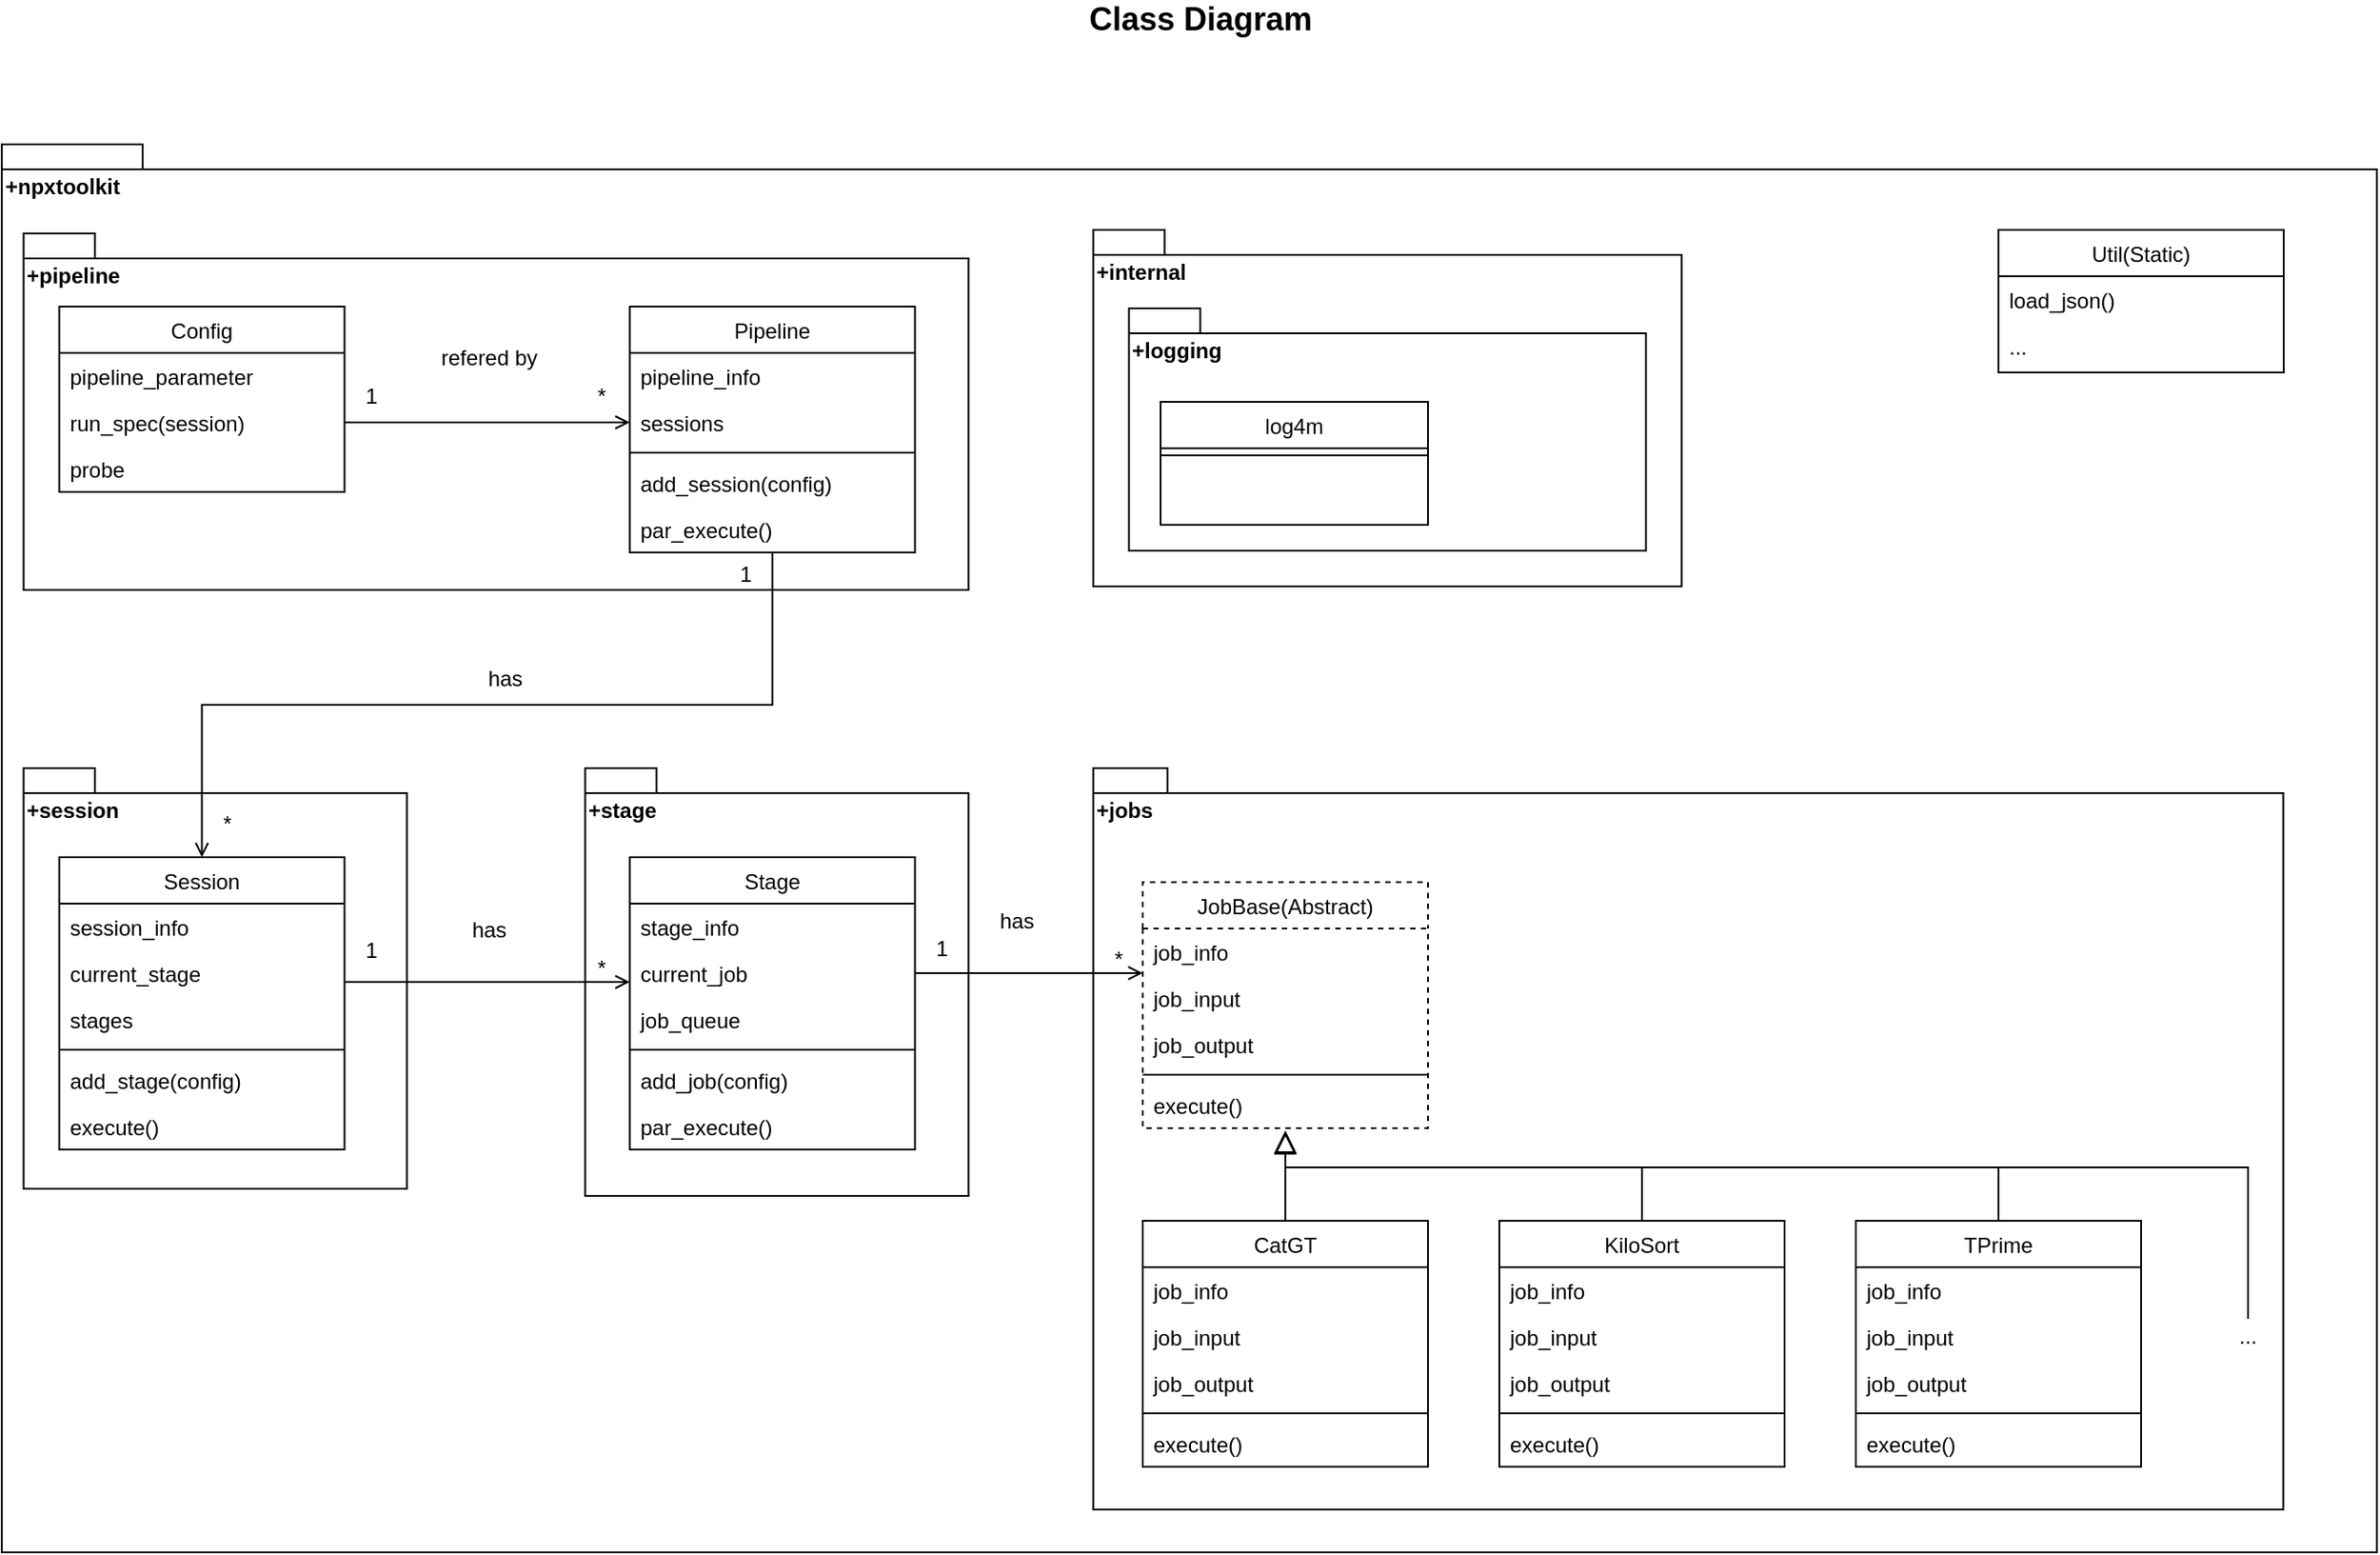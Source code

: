 <mxfile version="15.2.9" type="device"><diagram id="C5RBs43oDa-KdzZeNtuy" name="Page-1"><mxGraphModel dx="4115" dy="1154" grid="1" gridSize="10" guides="1" tooltips="1" connect="1" arrows="1" fold="1" page="1" pageScale="1" pageWidth="1169" pageHeight="827" math="0" shadow="0"><root><mxCell id="WIyWlLk6GJQsqaUBKTNV-0"/><mxCell id="WIyWlLk6GJQsqaUBKTNV-1" parent="WIyWlLk6GJQsqaUBKTNV-0"/><mxCell id="HkX5OqELua6553qJms5l-85" value="+npxtoolkit&lt;span style=&quot;color: rgba(0 , 0 , 0 , 0) ; font-family: monospace ; font-size: 0px ; font-weight: 400&quot;&gt;%3CmxGraphModel%3E%3Croot%3E%3CmxCell%20id%3D%220%22%2F%3E%3CmxCell%20id%3D%221%22%20parent%3D%220%22%2F%3E%3CmxCell%20id%3D%222%22%20value%3D%22%2Bpipeline%22%20style%3D%22shape%3Dfolder%3BfontStyle%3D1%3BspacingTop%3D10%3BtabWidth%3D40%3BtabHeight%3D14%3BtabPosition%3Dleft%3Bhtml%3D1%3BverticalAlign%3Dtop%3Balign%3Dleft%3B%22%20vertex%3D%221%22%20parent%3D%221%22%3E%3CmxGeometry%20x%3D%22-10%22%20y%3D%22-20%22%20width%3D%22250%22%20height%3D%22430%22%20as%3D%22geometry%22%2F%3E%3C%2FmxCell%3E%3C%2Froot%3E%3C%2FmxGraphMode&lt;/span&gt;" style="shape=folder;fontStyle=1;spacingTop=10;tabWidth=40;tabHeight=14;tabPosition=left;html=1;verticalAlign=top;align=left;" parent="WIyWlLk6GJQsqaUBKTNV-1" vertex="1"><mxGeometry x="-1150" y="90" width="1332.25" height="790" as="geometry"/></mxCell><mxCell id="gD0DMVMEmu4CW5XgSncK-82" value="+session&lt;span style=&quot;color: rgba(0 , 0 , 0 , 0) ; font-family: monospace ; font-size: 0px ; font-weight: 400&quot;&gt;%3CmxGraphModel%3E%3Croot%3E%3CmxCell%20id%3D%220%22%2F%3E%3CmxCell%20id%3D%221%22%20parent%3D%220%22%2F%3E%3CmxCell%20id%3D%222%22%20value%3D%22%2Bpipeline%22%20style%3D%22shape%3Dfolder%3BfontStyle%3D1%3BspacingTop%3D10%3BtabWidth%3D40%3BtabHeight%3D14%3BtabPosition%3Dleft%3Bhtml%3D1%3BverticalAlign%3Dtop%3Balign%3Dleft%3B%22%20vertex%3D%221%22%20parent%3D%221%22%3E%3CmxGeometry%20x%3D%22-10%22%20y%3D%22-20%22%20width%3D%22250%22%20height%3D%22430%22%20as%3D%22geometry%22%2F%3E%3C%2FmxCell%3E%3C%2Froot%3E%3C%2FmxGraphModel&lt;/span&gt;" style="shape=folder;fontStyle=1;spacingTop=10;tabWidth=40;tabHeight=14;tabPosition=left;html=1;verticalAlign=top;align=left;" vertex="1" parent="WIyWlLk6GJQsqaUBKTNV-1"><mxGeometry x="-1137.75" y="440" width="215" height="236" as="geometry"/></mxCell><mxCell id="HkX5OqELua6553qJms5l-83" value="+stage&lt;span style=&quot;color: rgba(0 , 0 , 0 , 0) ; font-family: monospace ; font-size: 0px ; font-weight: 400&quot;&gt;%3CmxGraphModel%3E%3Croot%3E%3CmxCell%20id%3D%220%22%2F%3E%3CmxCell%20id%3D%221%22%20parent%3D%220%22%2F%3E%3CmxCell%20id%3D%222%22%20value%3D%22%2Bpipeline%22%20style%3D%22shape%3Dfolder%3BfontStyle%3D1%3BspacingTop%3D10%3BtabWidth%3D40%3BtabHeight%3D14%3BtabPosition%3Dleft%3Bhtml%3D1%3BverticalAlign%3Dtop%3Balign%3Dleft%3B%22%20vertex%3D%221%22%20parent%3D%221%22%3E%3CmxGeometry%20x%3D%22-10%22%20y%3D%22-20%22%20width%3D%22250%22%20height%3D%22430%22%20as%3D%22geometry%22%2F%3E%3C%2FmxCell%3E%3C%2Froot%3E%3C%2FmxGraphModel%3E&lt;/span&gt;" style="shape=folder;fontStyle=1;spacingTop=10;tabWidth=40;tabHeight=14;tabPosition=left;html=1;verticalAlign=top;align=left;" parent="WIyWlLk6GJQsqaUBKTNV-1" vertex="1"><mxGeometry x="-822.75" y="440" width="215" height="240" as="geometry"/></mxCell><mxCell id="HkX5OqELua6553qJms5l-82" value="+pipeline" style="shape=folder;fontStyle=1;spacingTop=10;tabWidth=40;tabHeight=14;tabPosition=left;html=1;verticalAlign=top;align=left;" parent="WIyWlLk6GJQsqaUBKTNV-1" vertex="1"><mxGeometry x="-1137.75" y="140" width="530" height="200" as="geometry"/></mxCell><mxCell id="HkX5OqELua6553qJms5l-76" value="Util(Static)" style="swimlane;fontStyle=0;align=center;verticalAlign=top;childLayout=stackLayout;horizontal=1;startSize=26;horizontalStack=0;resizeParent=1;resizeLast=0;collapsible=1;marginBottom=0;rounded=0;shadow=0;strokeWidth=1;" parent="WIyWlLk6GJQsqaUBKTNV-1" vertex="1"><mxGeometry x="-30" y="138" width="160" height="80" as="geometry"><mxRectangle x="550" y="140" width="160" height="26" as="alternateBounds"/></mxGeometry></mxCell><mxCell id="HkX5OqELua6553qJms5l-77" value="load_json()" style="text;align=left;verticalAlign=top;spacingLeft=4;spacingRight=4;overflow=hidden;rotatable=0;points=[[0,0.5],[1,0.5]];portConstraint=eastwest;rounded=0;shadow=0;html=0;" parent="HkX5OqELua6553qJms5l-76" vertex="1"><mxGeometry y="26" width="160" height="26" as="geometry"/></mxCell><mxCell id="HkX5OqELua6553qJms5l-78" value="..." style="text;align=left;verticalAlign=top;spacingLeft=4;spacingRight=4;overflow=hidden;rotatable=0;points=[[0,0.5],[1,0.5]];portConstraint=eastwest;rounded=0;shadow=0;html=0;" parent="HkX5OqELua6553qJms5l-76" vertex="1"><mxGeometry y="52" width="160" height="26" as="geometry"/></mxCell><mxCell id="HkX5OqELua6553qJms5l-86" value="Class Diagram" style="text;html=1;strokeColor=none;fillColor=none;align=center;verticalAlign=middle;whiteSpace=wrap;rounded=0;fontStyle=1;fontSize=18;" parent="WIyWlLk6GJQsqaUBKTNV-1" vertex="1"><mxGeometry x="-680" y="10" width="405" height="20" as="geometry"/></mxCell><mxCell id="gD0DMVMEmu4CW5XgSncK-83" value="Config" style="swimlane;fontStyle=0;align=center;verticalAlign=top;childLayout=stackLayout;horizontal=1;startSize=26;horizontalStack=0;resizeParent=1;resizeLast=0;collapsible=1;marginBottom=0;rounded=0;shadow=0;strokeWidth=1;" vertex="1" parent="WIyWlLk6GJQsqaUBKTNV-1"><mxGeometry x="-1117.75" y="181" width="160" height="104" as="geometry"><mxRectangle x="550" y="140" width="160" height="26" as="alternateBounds"/></mxGeometry></mxCell><mxCell id="gD0DMVMEmu4CW5XgSncK-84" value="pipeline_parameter" style="text;align=left;verticalAlign=top;spacingLeft=4;spacingRight=4;overflow=hidden;rotatable=0;points=[[0,0.5],[1,0.5]];portConstraint=eastwest;rounded=0;shadow=0;html=0;" vertex="1" parent="gD0DMVMEmu4CW5XgSncK-83"><mxGeometry y="26" width="160" height="26" as="geometry"/></mxCell><mxCell id="gD0DMVMEmu4CW5XgSncK-85" value="run_spec(session)" style="text;align=left;verticalAlign=top;spacingLeft=4;spacingRight=4;overflow=hidden;rotatable=0;points=[[0,0.5],[1,0.5]];portConstraint=eastwest;rounded=0;shadow=0;html=0;" vertex="1" parent="gD0DMVMEmu4CW5XgSncK-83"><mxGeometry y="52" width="160" height="26" as="geometry"/></mxCell><mxCell id="gD0DMVMEmu4CW5XgSncK-86" value="probe" style="text;align=left;verticalAlign=top;spacingLeft=4;spacingRight=4;overflow=hidden;rotatable=0;points=[[0,0.5],[1,0.5]];portConstraint=eastwest;rounded=0;shadow=0;html=0;" vertex="1" parent="gD0DMVMEmu4CW5XgSncK-83"><mxGeometry y="78" width="160" height="26" as="geometry"/></mxCell><mxCell id="gD0DMVMEmu4CW5XgSncK-87" value="Pipeline" style="swimlane;fontStyle=0;align=center;verticalAlign=top;childLayout=stackLayout;horizontal=1;startSize=26;horizontalStack=0;resizeParent=1;resizeLast=0;collapsible=1;marginBottom=0;rounded=0;shadow=0;strokeWidth=1;" vertex="1" parent="WIyWlLk6GJQsqaUBKTNV-1"><mxGeometry x="-797.75" y="181.0" width="160" height="138" as="geometry"><mxRectangle x="550" y="140" width="160" height="26" as="alternateBounds"/></mxGeometry></mxCell><mxCell id="gD0DMVMEmu4CW5XgSncK-88" value="pipeline_info" style="text;align=left;verticalAlign=top;spacingLeft=4;spacingRight=4;overflow=hidden;rotatable=0;points=[[0,0.5],[1,0.5]];portConstraint=eastwest;rounded=0;shadow=0;html=0;" vertex="1" parent="gD0DMVMEmu4CW5XgSncK-87"><mxGeometry y="26" width="160" height="26" as="geometry"/></mxCell><mxCell id="gD0DMVMEmu4CW5XgSncK-89" value="sessions" style="text;align=left;verticalAlign=top;spacingLeft=4;spacingRight=4;overflow=hidden;rotatable=0;points=[[0,0.5],[1,0.5]];portConstraint=eastwest;rounded=0;shadow=0;html=0;" vertex="1" parent="gD0DMVMEmu4CW5XgSncK-87"><mxGeometry y="52" width="160" height="26" as="geometry"/></mxCell><mxCell id="gD0DMVMEmu4CW5XgSncK-90" value="" style="line;html=1;strokeWidth=1;align=left;verticalAlign=middle;spacingTop=-1;spacingLeft=3;spacingRight=3;rotatable=0;labelPosition=right;points=[];portConstraint=eastwest;" vertex="1" parent="gD0DMVMEmu4CW5XgSncK-87"><mxGeometry y="78" width="160" height="8" as="geometry"/></mxCell><mxCell id="gD0DMVMEmu4CW5XgSncK-91" value="add_session(config)" style="text;align=left;verticalAlign=top;spacingLeft=4;spacingRight=4;overflow=hidden;rotatable=0;points=[[0,0.5],[1,0.5]];portConstraint=eastwest;" vertex="1" parent="gD0DMVMEmu4CW5XgSncK-87"><mxGeometry y="86" width="160" height="26" as="geometry"/></mxCell><mxCell id="gD0DMVMEmu4CW5XgSncK-92" value="par_execute()" style="text;align=left;verticalAlign=top;spacingLeft=4;spacingRight=4;overflow=hidden;rotatable=0;points=[[0,0.5],[1,0.5]];portConstraint=eastwest;" vertex="1" parent="gD0DMVMEmu4CW5XgSncK-87"><mxGeometry y="112" width="160" height="26" as="geometry"/></mxCell><mxCell id="gD0DMVMEmu4CW5XgSncK-93" value="Session" style="swimlane;fontStyle=0;align=center;verticalAlign=top;childLayout=stackLayout;horizontal=1;startSize=26;horizontalStack=0;resizeParent=1;resizeLast=0;collapsible=1;marginBottom=0;rounded=0;shadow=0;strokeWidth=1;" vertex="1" parent="WIyWlLk6GJQsqaUBKTNV-1"><mxGeometry x="-1117.75" y="490" width="160" height="164" as="geometry"><mxRectangle x="550" y="140" width="160" height="26" as="alternateBounds"/></mxGeometry></mxCell><mxCell id="gD0DMVMEmu4CW5XgSncK-94" value="session_info" style="text;align=left;verticalAlign=top;spacingLeft=4;spacingRight=4;overflow=hidden;rotatable=0;points=[[0,0.5],[1,0.5]];portConstraint=eastwest;rounded=0;shadow=0;html=0;" vertex="1" parent="gD0DMVMEmu4CW5XgSncK-93"><mxGeometry y="26" width="160" height="26" as="geometry"/></mxCell><mxCell id="gD0DMVMEmu4CW5XgSncK-95" value="current_stage" style="text;align=left;verticalAlign=top;spacingLeft=4;spacingRight=4;overflow=hidden;rotatable=0;points=[[0,0.5],[1,0.5]];portConstraint=eastwest;rounded=0;shadow=0;html=0;" vertex="1" parent="gD0DMVMEmu4CW5XgSncK-93"><mxGeometry y="52" width="160" height="26" as="geometry"/></mxCell><mxCell id="gD0DMVMEmu4CW5XgSncK-96" value="stages" style="text;align=left;verticalAlign=top;spacingLeft=4;spacingRight=4;overflow=hidden;rotatable=0;points=[[0,0.5],[1,0.5]];portConstraint=eastwest;rounded=0;shadow=0;html=0;" vertex="1" parent="gD0DMVMEmu4CW5XgSncK-93"><mxGeometry y="78" width="160" height="26" as="geometry"/></mxCell><mxCell id="gD0DMVMEmu4CW5XgSncK-97" value="" style="line;html=1;strokeWidth=1;align=left;verticalAlign=middle;spacingTop=-1;spacingLeft=3;spacingRight=3;rotatable=0;labelPosition=right;points=[];portConstraint=eastwest;" vertex="1" parent="gD0DMVMEmu4CW5XgSncK-93"><mxGeometry y="104" width="160" height="8" as="geometry"/></mxCell><mxCell id="gD0DMVMEmu4CW5XgSncK-98" value="add_stage(config)" style="text;align=left;verticalAlign=top;spacingLeft=4;spacingRight=4;overflow=hidden;rotatable=0;points=[[0,0.5],[1,0.5]];portConstraint=eastwest;" vertex="1" parent="gD0DMVMEmu4CW5XgSncK-93"><mxGeometry y="112" width="160" height="26" as="geometry"/></mxCell><mxCell id="gD0DMVMEmu4CW5XgSncK-99" value="execute()" style="text;align=left;verticalAlign=top;spacingLeft=4;spacingRight=4;overflow=hidden;rotatable=0;points=[[0,0.5],[1,0.5]];portConstraint=eastwest;" vertex="1" parent="gD0DMVMEmu4CW5XgSncK-93"><mxGeometry y="138" width="160" height="26" as="geometry"/></mxCell><mxCell id="gD0DMVMEmu4CW5XgSncK-100" value="Stage" style="swimlane;fontStyle=0;align=center;verticalAlign=top;childLayout=stackLayout;horizontal=1;startSize=26;horizontalStack=0;resizeParent=1;resizeLast=0;collapsible=1;marginBottom=0;rounded=0;shadow=0;strokeWidth=1;" vertex="1" parent="WIyWlLk6GJQsqaUBKTNV-1"><mxGeometry x="-797.75" y="490" width="160" height="164" as="geometry"><mxRectangle x="550" y="140" width="160" height="26" as="alternateBounds"/></mxGeometry></mxCell><mxCell id="gD0DMVMEmu4CW5XgSncK-101" value="stage_info" style="text;align=left;verticalAlign=top;spacingLeft=4;spacingRight=4;overflow=hidden;rotatable=0;points=[[0,0.5],[1,0.5]];portConstraint=eastwest;rounded=0;shadow=0;html=0;" vertex="1" parent="gD0DMVMEmu4CW5XgSncK-100"><mxGeometry y="26" width="160" height="26" as="geometry"/></mxCell><mxCell id="gD0DMVMEmu4CW5XgSncK-102" value="current_job" style="text;align=left;verticalAlign=top;spacingLeft=4;spacingRight=4;overflow=hidden;rotatable=0;points=[[0,0.5],[1,0.5]];portConstraint=eastwest;rounded=0;shadow=0;html=0;" vertex="1" parent="gD0DMVMEmu4CW5XgSncK-100"><mxGeometry y="52" width="160" height="26" as="geometry"/></mxCell><mxCell id="gD0DMVMEmu4CW5XgSncK-103" value="job_queue" style="text;align=left;verticalAlign=top;spacingLeft=4;spacingRight=4;overflow=hidden;rotatable=0;points=[[0,0.5],[1,0.5]];portConstraint=eastwest;rounded=0;shadow=0;html=0;" vertex="1" parent="gD0DMVMEmu4CW5XgSncK-100"><mxGeometry y="78" width="160" height="26" as="geometry"/></mxCell><mxCell id="gD0DMVMEmu4CW5XgSncK-104" value="" style="line;html=1;strokeWidth=1;align=left;verticalAlign=middle;spacingTop=-1;spacingLeft=3;spacingRight=3;rotatable=0;labelPosition=right;points=[];portConstraint=eastwest;" vertex="1" parent="gD0DMVMEmu4CW5XgSncK-100"><mxGeometry y="104" width="160" height="8" as="geometry"/></mxCell><mxCell id="gD0DMVMEmu4CW5XgSncK-105" value="add_job(config)" style="text;align=left;verticalAlign=top;spacingLeft=4;spacingRight=4;overflow=hidden;rotatable=0;points=[[0,0.5],[1,0.5]];portConstraint=eastwest;" vertex="1" parent="gD0DMVMEmu4CW5XgSncK-100"><mxGeometry y="112" width="160" height="26" as="geometry"/></mxCell><mxCell id="gD0DMVMEmu4CW5XgSncK-106" value="par_execute()" style="text;align=left;verticalAlign=top;spacingLeft=4;spacingRight=4;overflow=hidden;rotatable=0;points=[[0,0.5],[1,0.5]];portConstraint=eastwest;" vertex="1" parent="gD0DMVMEmu4CW5XgSncK-100"><mxGeometry y="138" width="160" height="26" as="geometry"/></mxCell><mxCell id="gD0DMVMEmu4CW5XgSncK-107" value="" style="endArrow=open;shadow=0;strokeWidth=1;rounded=0;endFill=1;edgeStyle=elbowEdgeStyle;elbow=vertical;entryX=0;entryY=0.5;entryDx=0;entryDy=0;exitX=1;exitY=0.5;exitDx=0;exitDy=0;" edge="1" parent="WIyWlLk6GJQsqaUBKTNV-1" source="gD0DMVMEmu4CW5XgSncK-85" target="gD0DMVMEmu4CW5XgSncK-89"><mxGeometry x="0.5" y="41" relative="1" as="geometry"><mxPoint x="42.25" y="261.35" as="sourcePoint"/><mxPoint x="42.25" y="337.35" as="targetPoint"/><mxPoint x="-40" y="32" as="offset"/><Array as="points"/></mxGeometry></mxCell><mxCell id="gD0DMVMEmu4CW5XgSncK-108" value="*" style="resizable=0;align=left;verticalAlign=bottom;labelBackgroundColor=none;fontSize=12;" connectable="0" vertex="1" parent="gD0DMVMEmu4CW5XgSncK-107"><mxGeometry x="-1" relative="1" as="geometry"><mxPoint x="140" y="-6" as="offset"/></mxGeometry></mxCell><mxCell id="gD0DMVMEmu4CW5XgSncK-109" value="1" style="resizable=0;align=right;verticalAlign=bottom;labelBackgroundColor=none;fontSize=12;" connectable="0" vertex="1" parent="gD0DMVMEmu4CW5XgSncK-107"><mxGeometry x="1" relative="1" as="geometry"><mxPoint x="-140" y="-6" as="offset"/></mxGeometry></mxCell><mxCell id="gD0DMVMEmu4CW5XgSncK-110" value="refered by" style="text;html=1;resizable=0;points=[];;align=center;verticalAlign=middle;labelBackgroundColor=none;rounded=0;shadow=0;strokeWidth=1;fontSize=12;" vertex="1" connectable="0" parent="gD0DMVMEmu4CW5XgSncK-107"><mxGeometry x="0.5" y="49" relative="1" as="geometry"><mxPoint x="-40" y="13" as="offset"/></mxGeometry></mxCell><mxCell id="gD0DMVMEmu4CW5XgSncK-111" value="" style="endArrow=open;shadow=0;strokeWidth=1;rounded=0;endFill=1;edgeStyle=elbowEdgeStyle;elbow=vertical;entryX=0.5;entryY=0;entryDx=0;entryDy=0;" edge="1" parent="WIyWlLk6GJQsqaUBKTNV-1" source="gD0DMVMEmu4CW5XgSncK-87" target="gD0DMVMEmu4CW5XgSncK-93"><mxGeometry x="0.5" y="41" relative="1" as="geometry"><mxPoint x="42.25" y="475.35" as="sourcePoint"/><mxPoint x="42.25" y="564" as="targetPoint"/><mxPoint x="-40" y="32" as="offset"/><Array as="points"/></mxGeometry></mxCell><mxCell id="gD0DMVMEmu4CW5XgSncK-112" value="*" style="resizable=0;align=left;verticalAlign=bottom;labelBackgroundColor=none;fontSize=12;" connectable="0" vertex="1" parent="gD0DMVMEmu4CW5XgSncK-111"><mxGeometry x="-1" relative="1" as="geometry"><mxPoint x="-310" y="161" as="offset"/></mxGeometry></mxCell><mxCell id="gD0DMVMEmu4CW5XgSncK-113" value="1" style="resizable=0;align=right;verticalAlign=bottom;labelBackgroundColor=none;fontSize=12;" connectable="0" vertex="1" parent="gD0DMVMEmu4CW5XgSncK-111"><mxGeometry x="1" relative="1" as="geometry"><mxPoint x="310" y="-150" as="offset"/></mxGeometry></mxCell><mxCell id="gD0DMVMEmu4CW5XgSncK-114" value="has" style="text;html=1;resizable=0;points=[];;align=center;verticalAlign=middle;labelBackgroundColor=none;rounded=0;shadow=0;strokeWidth=1;fontSize=12;" vertex="1" connectable="0" parent="gD0DMVMEmu4CW5XgSncK-111"><mxGeometry x="0.5" y="49" relative="1" as="geometry"><mxPoint x="132" y="-64" as="offset"/></mxGeometry></mxCell><mxCell id="gD0DMVMEmu4CW5XgSncK-115" value="" style="endArrow=open;shadow=0;strokeWidth=1;rounded=0;endFill=1;edgeStyle=elbowEdgeStyle;elbow=vertical;" edge="1" parent="WIyWlLk6GJQsqaUBKTNV-1" source="gD0DMVMEmu4CW5XgSncK-93" target="gD0DMVMEmu4CW5XgSncK-100"><mxGeometry x="0.5" y="41" relative="1" as="geometry"><mxPoint x="122.25" y="629" as="sourcePoint"/><mxPoint x="301.25" y="629" as="targetPoint"/><mxPoint x="-40" y="32" as="offset"/><Array as="points"><mxPoint x="-867.75" y="560"/><mxPoint x="-887.75" y="540"/><mxPoint x="-877.75" y="629"/></Array></mxGeometry></mxCell><mxCell id="gD0DMVMEmu4CW5XgSncK-116" value="*" style="resizable=0;align=left;verticalAlign=bottom;labelBackgroundColor=none;fontSize=12;" connectable="0" vertex="1" parent="gD0DMVMEmu4CW5XgSncK-115"><mxGeometry x="-1" relative="1" as="geometry"><mxPoint x="140" y="1" as="offset"/></mxGeometry></mxCell><mxCell id="gD0DMVMEmu4CW5XgSncK-117" value="1" style="resizable=0;align=right;verticalAlign=bottom;labelBackgroundColor=none;fontSize=12;" connectable="0" vertex="1" parent="gD0DMVMEmu4CW5XgSncK-115"><mxGeometry x="1" relative="1" as="geometry"><mxPoint x="-140" y="-9" as="offset"/></mxGeometry></mxCell><mxCell id="gD0DMVMEmu4CW5XgSncK-118" value="has" style="text;html=1;resizable=0;points=[];;align=center;verticalAlign=middle;labelBackgroundColor=none;rounded=0;shadow=0;strokeWidth=1;fontSize=12;" vertex="1" connectable="0" parent="gD0DMVMEmu4CW5XgSncK-115"><mxGeometry x="0.5" y="49" relative="1" as="geometry"><mxPoint x="-40" y="20" as="offset"/></mxGeometry></mxCell><mxCell id="gD0DMVMEmu4CW5XgSncK-119" value="+jobs&lt;span style=&quot;color: rgba(0 , 0 , 0 , 0) ; font-family: monospace ; font-size: 0px ; font-weight: 400&quot;&gt;%3CmxGraphModel%3E%3Croot%3E%3CmxCell%20id%3D%220%22%2F%3E%3CmxCell%20id%3D%221%22%20parent%3D%220%22%2F%3E%3CmxCell%20id%3D%222%22%20value%3D%22%2Bpipeline%22%20style%3D%22shape%3Dfolder%3BfontStyle%3D1%3BspacingTop%3D10%3BtabWidth%3D40%3BtabHeight%3D14%3BtabPosition%3Dleft%3Bhtml%3D1%3BverticalAlign%3Dtop%3Balign%3Dleft%3B%22%20vertex%3D%221%22%20parent%3D%221%22%3E%3CmxGeometry%20x%3D%22-10%22%20y%3D%22-20%22%20width%3D%22250%22%20height%3D%22430%22%20as%3D%22geometry%22%2F%3E%3C%2FmxCell%3E%3C%2Froot%3E%3C%2FmxGraphModel%3&lt;/span&gt;" style="shape=folder;fontStyle=1;spacingTop=10;tabWidth=40;tabHeight=14;tabPosition=left;html=1;verticalAlign=top;align=left;" vertex="1" parent="WIyWlLk6GJQsqaUBKTNV-1"><mxGeometry x="-537.75" y="440" width="667.5" height="416" as="geometry"/></mxCell><mxCell id="gD0DMVMEmu4CW5XgSncK-120" value="JobBase(Abstract)" style="swimlane;fontStyle=0;align=center;verticalAlign=top;childLayout=stackLayout;horizontal=1;startSize=26;horizontalStack=0;resizeParent=1;resizeLast=0;collapsible=1;marginBottom=0;rounded=0;shadow=0;strokeWidth=1;dashed=1;" vertex="1" parent="WIyWlLk6GJQsqaUBKTNV-1"><mxGeometry x="-510" y="504" width="160" height="138" as="geometry"><mxRectangle x="550" y="140" width="160" height="26" as="alternateBounds"/></mxGeometry></mxCell><mxCell id="gD0DMVMEmu4CW5XgSncK-121" value="job_info" style="text;align=left;verticalAlign=top;spacingLeft=4;spacingRight=4;overflow=hidden;rotatable=0;points=[[0,0.5],[1,0.5]];portConstraint=eastwest;rounded=0;shadow=0;html=0;" vertex="1" parent="gD0DMVMEmu4CW5XgSncK-120"><mxGeometry y="26" width="160" height="26" as="geometry"/></mxCell><mxCell id="gD0DMVMEmu4CW5XgSncK-122" value="job_input" style="text;align=left;verticalAlign=top;spacingLeft=4;spacingRight=4;overflow=hidden;rotatable=0;points=[[0,0.5],[1,0.5]];portConstraint=eastwest;rounded=0;shadow=0;html=0;" vertex="1" parent="gD0DMVMEmu4CW5XgSncK-120"><mxGeometry y="52" width="160" height="26" as="geometry"/></mxCell><mxCell id="gD0DMVMEmu4CW5XgSncK-123" value="job_output" style="text;align=left;verticalAlign=top;spacingLeft=4;spacingRight=4;overflow=hidden;rotatable=0;points=[[0,0.5],[1,0.5]];portConstraint=eastwest;rounded=0;shadow=0;html=0;" vertex="1" parent="gD0DMVMEmu4CW5XgSncK-120"><mxGeometry y="78" width="160" height="26" as="geometry"/></mxCell><mxCell id="gD0DMVMEmu4CW5XgSncK-124" value="" style="line;html=1;strokeWidth=1;align=left;verticalAlign=middle;spacingTop=-1;spacingLeft=3;spacingRight=3;rotatable=0;labelPosition=right;points=[];portConstraint=eastwest;" vertex="1" parent="gD0DMVMEmu4CW5XgSncK-120"><mxGeometry y="104" width="160" height="8" as="geometry"/></mxCell><mxCell id="gD0DMVMEmu4CW5XgSncK-125" value="execute()" style="text;align=left;verticalAlign=top;spacingLeft=4;spacingRight=4;overflow=hidden;rotatable=0;points=[[0,0.5],[1,0.5]];portConstraint=eastwest;" vertex="1" parent="gD0DMVMEmu4CW5XgSncK-120"><mxGeometry y="112" width="160" height="26" as="geometry"/></mxCell><mxCell id="gD0DMVMEmu4CW5XgSncK-126" value="CatGT" style="swimlane;fontStyle=0;align=center;verticalAlign=top;childLayout=stackLayout;horizontal=1;startSize=26;horizontalStack=0;resizeParent=1;resizeLast=0;collapsible=1;marginBottom=0;rounded=0;shadow=0;strokeWidth=1;" vertex="1" parent="WIyWlLk6GJQsqaUBKTNV-1"><mxGeometry x="-510" y="694" width="160" height="138" as="geometry"><mxRectangle x="550" y="140" width="160" height="26" as="alternateBounds"/></mxGeometry></mxCell><mxCell id="gD0DMVMEmu4CW5XgSncK-127" value="job_info" style="text;align=left;verticalAlign=top;spacingLeft=4;spacingRight=4;overflow=hidden;rotatable=0;points=[[0,0.5],[1,0.5]];portConstraint=eastwest;rounded=0;shadow=0;html=0;" vertex="1" parent="gD0DMVMEmu4CW5XgSncK-126"><mxGeometry y="26" width="160" height="26" as="geometry"/></mxCell><mxCell id="gD0DMVMEmu4CW5XgSncK-128" value="job_input" style="text;align=left;verticalAlign=top;spacingLeft=4;spacingRight=4;overflow=hidden;rotatable=0;points=[[0,0.5],[1,0.5]];portConstraint=eastwest;rounded=0;shadow=0;html=0;" vertex="1" parent="gD0DMVMEmu4CW5XgSncK-126"><mxGeometry y="52" width="160" height="26" as="geometry"/></mxCell><mxCell id="gD0DMVMEmu4CW5XgSncK-129" value="job_output" style="text;align=left;verticalAlign=top;spacingLeft=4;spacingRight=4;overflow=hidden;rotatable=0;points=[[0,0.5],[1,0.5]];portConstraint=eastwest;rounded=0;shadow=0;html=0;" vertex="1" parent="gD0DMVMEmu4CW5XgSncK-126"><mxGeometry y="78" width="160" height="26" as="geometry"/></mxCell><mxCell id="gD0DMVMEmu4CW5XgSncK-130" value="" style="line;html=1;strokeWidth=1;align=left;verticalAlign=middle;spacingTop=-1;spacingLeft=3;spacingRight=3;rotatable=0;labelPosition=right;points=[];portConstraint=eastwest;" vertex="1" parent="gD0DMVMEmu4CW5XgSncK-126"><mxGeometry y="104" width="160" height="8" as="geometry"/></mxCell><mxCell id="gD0DMVMEmu4CW5XgSncK-131" value="execute()" style="text;align=left;verticalAlign=top;spacingLeft=4;spacingRight=4;overflow=hidden;rotatable=0;points=[[0,0.5],[1,0.5]];portConstraint=eastwest;" vertex="1" parent="gD0DMVMEmu4CW5XgSncK-126"><mxGeometry y="112" width="160" height="26" as="geometry"/></mxCell><mxCell id="gD0DMVMEmu4CW5XgSncK-132" value="KiloSort" style="swimlane;fontStyle=0;align=center;verticalAlign=top;childLayout=stackLayout;horizontal=1;startSize=26;horizontalStack=0;resizeParent=1;resizeLast=0;collapsible=1;marginBottom=0;rounded=0;shadow=0;strokeWidth=1;" vertex="1" parent="WIyWlLk6GJQsqaUBKTNV-1"><mxGeometry x="-310" y="694" width="160" height="138" as="geometry"><mxRectangle x="550" y="140" width="160" height="26" as="alternateBounds"/></mxGeometry></mxCell><mxCell id="gD0DMVMEmu4CW5XgSncK-133" value="job_info" style="text;align=left;verticalAlign=top;spacingLeft=4;spacingRight=4;overflow=hidden;rotatable=0;points=[[0,0.5],[1,0.5]];portConstraint=eastwest;rounded=0;shadow=0;html=0;" vertex="1" parent="gD0DMVMEmu4CW5XgSncK-132"><mxGeometry y="26" width="160" height="26" as="geometry"/></mxCell><mxCell id="gD0DMVMEmu4CW5XgSncK-134" value="job_input" style="text;align=left;verticalAlign=top;spacingLeft=4;spacingRight=4;overflow=hidden;rotatable=0;points=[[0,0.5],[1,0.5]];portConstraint=eastwest;rounded=0;shadow=0;html=0;" vertex="1" parent="gD0DMVMEmu4CW5XgSncK-132"><mxGeometry y="52" width="160" height="26" as="geometry"/></mxCell><mxCell id="gD0DMVMEmu4CW5XgSncK-135" value="job_output" style="text;align=left;verticalAlign=top;spacingLeft=4;spacingRight=4;overflow=hidden;rotatable=0;points=[[0,0.5],[1,0.5]];portConstraint=eastwest;rounded=0;shadow=0;html=0;" vertex="1" parent="gD0DMVMEmu4CW5XgSncK-132"><mxGeometry y="78" width="160" height="26" as="geometry"/></mxCell><mxCell id="gD0DMVMEmu4CW5XgSncK-136" value="" style="line;html=1;strokeWidth=1;align=left;verticalAlign=middle;spacingTop=-1;spacingLeft=3;spacingRight=3;rotatable=0;labelPosition=right;points=[];portConstraint=eastwest;" vertex="1" parent="gD0DMVMEmu4CW5XgSncK-132"><mxGeometry y="104" width="160" height="8" as="geometry"/></mxCell><mxCell id="gD0DMVMEmu4CW5XgSncK-137" value="execute()" style="text;align=left;verticalAlign=top;spacingLeft=4;spacingRight=4;overflow=hidden;rotatable=0;points=[[0,0.5],[1,0.5]];portConstraint=eastwest;" vertex="1" parent="gD0DMVMEmu4CW5XgSncK-132"><mxGeometry y="112" width="160" height="26" as="geometry"/></mxCell><mxCell id="gD0DMVMEmu4CW5XgSncK-138" value="TPrime" style="swimlane;fontStyle=0;align=center;verticalAlign=top;childLayout=stackLayout;horizontal=1;startSize=26;horizontalStack=0;resizeParent=1;resizeLast=0;collapsible=1;marginBottom=0;rounded=0;shadow=0;strokeWidth=1;" vertex="1" parent="WIyWlLk6GJQsqaUBKTNV-1"><mxGeometry x="-110" y="694" width="160" height="138" as="geometry"><mxRectangle x="550" y="140" width="160" height="26" as="alternateBounds"/></mxGeometry></mxCell><mxCell id="gD0DMVMEmu4CW5XgSncK-139" value="job_info" style="text;align=left;verticalAlign=top;spacingLeft=4;spacingRight=4;overflow=hidden;rotatable=0;points=[[0,0.5],[1,0.5]];portConstraint=eastwest;rounded=0;shadow=0;html=0;" vertex="1" parent="gD0DMVMEmu4CW5XgSncK-138"><mxGeometry y="26" width="160" height="26" as="geometry"/></mxCell><mxCell id="gD0DMVMEmu4CW5XgSncK-140" value="job_input" style="text;align=left;verticalAlign=top;spacingLeft=4;spacingRight=4;overflow=hidden;rotatable=0;points=[[0,0.5],[1,0.5]];portConstraint=eastwest;rounded=0;shadow=0;html=0;" vertex="1" parent="gD0DMVMEmu4CW5XgSncK-138"><mxGeometry y="52" width="160" height="26" as="geometry"/></mxCell><mxCell id="gD0DMVMEmu4CW5XgSncK-141" value="job_output" style="text;align=left;verticalAlign=top;spacingLeft=4;spacingRight=4;overflow=hidden;rotatable=0;points=[[0,0.5],[1,0.5]];portConstraint=eastwest;rounded=0;shadow=0;html=0;" vertex="1" parent="gD0DMVMEmu4CW5XgSncK-138"><mxGeometry y="78" width="160" height="26" as="geometry"/></mxCell><mxCell id="gD0DMVMEmu4CW5XgSncK-142" value="" style="line;html=1;strokeWidth=1;align=left;verticalAlign=middle;spacingTop=-1;spacingLeft=3;spacingRight=3;rotatable=0;labelPosition=right;points=[];portConstraint=eastwest;" vertex="1" parent="gD0DMVMEmu4CW5XgSncK-138"><mxGeometry y="104" width="160" height="8" as="geometry"/></mxCell><mxCell id="gD0DMVMEmu4CW5XgSncK-143" value="execute()" style="text;align=left;verticalAlign=top;spacingLeft=4;spacingRight=4;overflow=hidden;rotatable=0;points=[[0,0.5],[1,0.5]];portConstraint=eastwest;" vertex="1" parent="gD0DMVMEmu4CW5XgSncK-138"><mxGeometry y="112" width="160" height="26" as="geometry"/></mxCell><mxCell id="gD0DMVMEmu4CW5XgSncK-144" value="" style="endArrow=block;endSize=10;endFill=0;shadow=0;strokeWidth=1;rounded=0;edgeStyle=elbowEdgeStyle;elbow=vertical;entryX=0.5;entryY=1.051;entryDx=0;entryDy=0;entryPerimeter=0;exitX=0.5;exitY=0;exitDx=0;exitDy=0;" edge="1" parent="WIyWlLk6GJQsqaUBKTNV-1" source="gD0DMVMEmu4CW5XgSncK-126" target="gD0DMVMEmu4CW5XgSncK-125"><mxGeometry width="160" relative="1" as="geometry"><mxPoint x="-460" y="674" as="sourcePoint"/><mxPoint x="-640" y="820.0" as="targetPoint"/></mxGeometry></mxCell><mxCell id="gD0DMVMEmu4CW5XgSncK-145" value="" style="endArrow=block;endSize=10;endFill=0;shadow=0;strokeWidth=1;rounded=0;edgeStyle=elbowEdgeStyle;elbow=vertical;exitX=0.5;exitY=0;exitDx=0;exitDy=0;" edge="1" parent="WIyWlLk6GJQsqaUBKTNV-1" source="gD0DMVMEmu4CW5XgSncK-132"><mxGeometry width="160" relative="1" as="geometry"><mxPoint x="-420" y="704" as="sourcePoint"/><mxPoint x="-430" y="644.0" as="targetPoint"/><Array as="points"><mxPoint x="-330" y="664"/></Array></mxGeometry></mxCell><mxCell id="gD0DMVMEmu4CW5XgSncK-146" value="" style="endArrow=block;endSize=10;endFill=0;shadow=0;strokeWidth=1;rounded=0;edgeStyle=elbowEdgeStyle;elbow=vertical;" edge="1" parent="WIyWlLk6GJQsqaUBKTNV-1" source="gD0DMVMEmu4CW5XgSncK-138"><mxGeometry width="160" relative="1" as="geometry"><mxPoint x="-410" y="714" as="sourcePoint"/><mxPoint x="-430" y="644.0" as="targetPoint"/><Array as="points"><mxPoint x="-230" y="664"/></Array></mxGeometry></mxCell><mxCell id="gD0DMVMEmu4CW5XgSncK-148" value="..." style="text;html=1;strokeColor=none;fillColor=none;align=center;verticalAlign=middle;whiteSpace=wrap;rounded=0;" vertex="1" parent="WIyWlLk6GJQsqaUBKTNV-1"><mxGeometry x="90" y="749" width="40" height="20" as="geometry"/></mxCell><mxCell id="gD0DMVMEmu4CW5XgSncK-149" value="" style="endArrow=block;endSize=10;endFill=0;shadow=0;strokeWidth=1;rounded=0;edgeStyle=elbowEdgeStyle;elbow=vertical;exitX=0.5;exitY=0;exitDx=0;exitDy=0;" edge="1" parent="WIyWlLk6GJQsqaUBKTNV-1" source="gD0DMVMEmu4CW5XgSncK-148"><mxGeometry width="160" relative="1" as="geometry"><mxPoint x="-20" y="704" as="sourcePoint"/><mxPoint x="-430" y="644.0" as="targetPoint"/><Array as="points"><mxPoint x="-160" y="664"/></Array></mxGeometry></mxCell><mxCell id="gD0DMVMEmu4CW5XgSncK-150" value="" style="endArrow=open;shadow=0;strokeWidth=1;rounded=0;endFill=1;edgeStyle=elbowEdgeStyle;elbow=vertical;exitX=1;exitY=0.5;exitDx=0;exitDy=0;" edge="1" parent="WIyWlLk6GJQsqaUBKTNV-1" source="gD0DMVMEmu4CW5XgSncK-102" target="gD0DMVMEmu4CW5XgSncK-120"><mxGeometry x="0.5" y="41" relative="1" as="geometry"><mxPoint x="-947.75" y="639" as="sourcePoint"/><mxPoint x="-787.75" y="639" as="targetPoint"/><mxPoint x="-40" y="32" as="offset"/><Array as="points"/></mxGeometry></mxCell><mxCell id="gD0DMVMEmu4CW5XgSncK-151" value="*" style="resizable=0;align=left;verticalAlign=bottom;labelBackgroundColor=none;fontSize=12;" connectable="0" vertex="1" parent="gD0DMVMEmu4CW5XgSncK-150"><mxGeometry x="-1" relative="1" as="geometry"><mxPoint x="110" y="1" as="offset"/></mxGeometry></mxCell><mxCell id="gD0DMVMEmu4CW5XgSncK-152" value="1" style="resizable=0;align=right;verticalAlign=bottom;labelBackgroundColor=none;fontSize=12;" connectable="0" vertex="1" parent="gD0DMVMEmu4CW5XgSncK-150"><mxGeometry x="1" relative="1" as="geometry"><mxPoint x="-108" y="-5" as="offset"/></mxGeometry></mxCell><mxCell id="gD0DMVMEmu4CW5XgSncK-153" value="has" style="text;html=1;resizable=0;points=[];;align=center;verticalAlign=middle;labelBackgroundColor=none;rounded=0;shadow=0;strokeWidth=1;fontSize=12;" vertex="1" connectable="0" parent="gD0DMVMEmu4CW5XgSncK-150"><mxGeometry x="0.5" y="49" relative="1" as="geometry"><mxPoint x="-40" y="20" as="offset"/></mxGeometry></mxCell><mxCell id="gD0DMVMEmu4CW5XgSncK-154" value="+internal" style="shape=folder;fontStyle=1;spacingTop=10;tabWidth=40;tabHeight=14;tabPosition=left;html=1;verticalAlign=top;align=left;" vertex="1" parent="WIyWlLk6GJQsqaUBKTNV-1"><mxGeometry x="-537.75" y="138" width="330" height="200" as="geometry"/></mxCell><mxCell id="gD0DMVMEmu4CW5XgSncK-155" value="+logging" style="shape=folder;fontStyle=1;spacingTop=10;tabWidth=40;tabHeight=14;tabPosition=left;html=1;verticalAlign=top;align=left;" vertex="1" parent="WIyWlLk6GJQsqaUBKTNV-1"><mxGeometry x="-517.75" y="182" width="290" height="136" as="geometry"/></mxCell><mxCell id="gD0DMVMEmu4CW5XgSncK-156" value="log4m" style="swimlane;fontStyle=0;align=center;verticalAlign=top;childLayout=stackLayout;horizontal=1;startSize=26;horizontalStack=0;resizeParent=1;resizeLast=0;collapsible=1;marginBottom=0;rounded=0;shadow=0;strokeWidth=1;" vertex="1" parent="WIyWlLk6GJQsqaUBKTNV-1"><mxGeometry x="-500" y="234.5" width="150" height="69" as="geometry"><mxRectangle x="550" y="140" width="160" height="26" as="alternateBounds"/></mxGeometry></mxCell><mxCell id="gD0DMVMEmu4CW5XgSncK-159" value="" style="line;html=1;strokeWidth=1;align=left;verticalAlign=middle;spacingTop=-1;spacingLeft=3;spacingRight=3;rotatable=0;labelPosition=right;points=[];portConstraint=eastwest;" vertex="1" parent="gD0DMVMEmu4CW5XgSncK-156"><mxGeometry y="26" width="150" height="8" as="geometry"/></mxCell></root></mxGraphModel></diagram></mxfile>